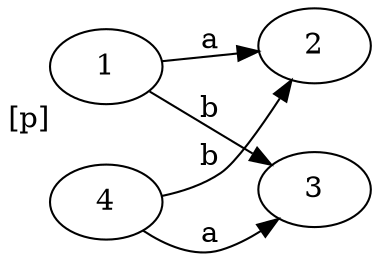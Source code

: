digraph g {
rankdir=LR
1 [xlabel="[p]"]
1 -> 2 [label="a"]
4 -> 2 [label="b"]
1 -> 3 [label="b"]
4 -> 3 [label="a"]
}


